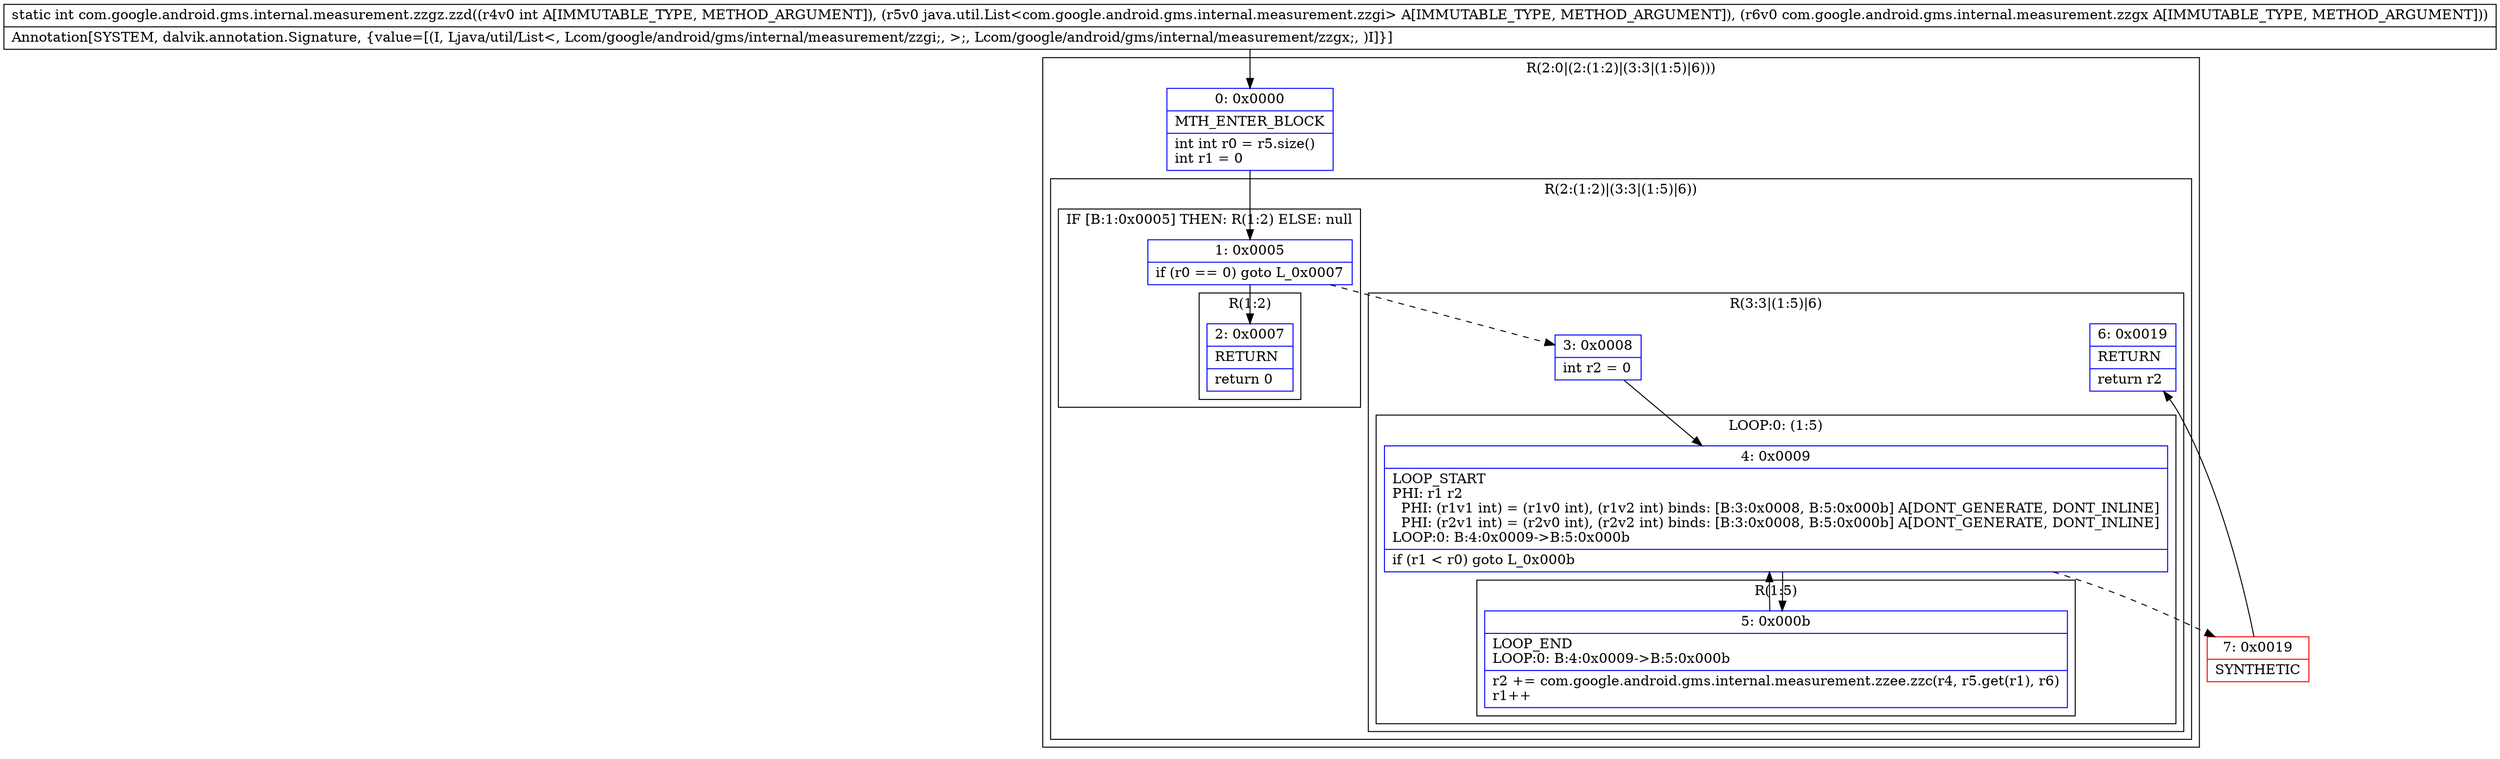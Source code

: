 digraph "CFG forcom.google.android.gms.internal.measurement.zzgz.zzd(ILjava\/util\/List;Lcom\/google\/android\/gms\/internal\/measurement\/zzgx;)I" {
subgraph cluster_Region_1550208198 {
label = "R(2:0|(2:(1:2)|(3:3|(1:5)|6)))";
node [shape=record,color=blue];
Node_0 [shape=record,label="{0\:\ 0x0000|MTH_ENTER_BLOCK\l|int int r0 = r5.size()\lint r1 = 0\l}"];
subgraph cluster_Region_1865930777 {
label = "R(2:(1:2)|(3:3|(1:5)|6))";
node [shape=record,color=blue];
subgraph cluster_IfRegion_1649573094 {
label = "IF [B:1:0x0005] THEN: R(1:2) ELSE: null";
node [shape=record,color=blue];
Node_1 [shape=record,label="{1\:\ 0x0005|if (r0 == 0) goto L_0x0007\l}"];
subgraph cluster_Region_2066860707 {
label = "R(1:2)";
node [shape=record,color=blue];
Node_2 [shape=record,label="{2\:\ 0x0007|RETURN\l|return 0\l}"];
}
}
subgraph cluster_Region_1843362852 {
label = "R(3:3|(1:5)|6)";
node [shape=record,color=blue];
Node_3 [shape=record,label="{3\:\ 0x0008|int r2 = 0\l}"];
subgraph cluster_LoopRegion_1672743941 {
label = "LOOP:0: (1:5)";
node [shape=record,color=blue];
Node_4 [shape=record,label="{4\:\ 0x0009|LOOP_START\lPHI: r1 r2 \l  PHI: (r1v1 int) = (r1v0 int), (r1v2 int) binds: [B:3:0x0008, B:5:0x000b] A[DONT_GENERATE, DONT_INLINE]\l  PHI: (r2v1 int) = (r2v0 int), (r2v2 int) binds: [B:3:0x0008, B:5:0x000b] A[DONT_GENERATE, DONT_INLINE]\lLOOP:0: B:4:0x0009\-\>B:5:0x000b\l|if (r1 \< r0) goto L_0x000b\l}"];
subgraph cluster_Region_53547256 {
label = "R(1:5)";
node [shape=record,color=blue];
Node_5 [shape=record,label="{5\:\ 0x000b|LOOP_END\lLOOP:0: B:4:0x0009\-\>B:5:0x000b\l|r2 += com.google.android.gms.internal.measurement.zzee.zzc(r4, r5.get(r1), r6)\lr1++\l}"];
}
}
Node_6 [shape=record,label="{6\:\ 0x0019|RETURN\l|return r2\l}"];
}
}
}
Node_7 [shape=record,color=red,label="{7\:\ 0x0019|SYNTHETIC\l}"];
MethodNode[shape=record,label="{static int com.google.android.gms.internal.measurement.zzgz.zzd((r4v0 int A[IMMUTABLE_TYPE, METHOD_ARGUMENT]), (r5v0 java.util.List\<com.google.android.gms.internal.measurement.zzgi\> A[IMMUTABLE_TYPE, METHOD_ARGUMENT]), (r6v0 com.google.android.gms.internal.measurement.zzgx A[IMMUTABLE_TYPE, METHOD_ARGUMENT]))  | Annotation[SYSTEM, dalvik.annotation.Signature, \{value=[(I, Ljava\/util\/List\<, Lcom\/google\/android\/gms\/internal\/measurement\/zzgi;, \>;, Lcom\/google\/android\/gms\/internal\/measurement\/zzgx;, )I]\}]\l}"];
MethodNode -> Node_0;
Node_0 -> Node_1;
Node_1 -> Node_2;
Node_1 -> Node_3[style=dashed];
Node_3 -> Node_4;
Node_4 -> Node_5;
Node_4 -> Node_7[style=dashed];
Node_5 -> Node_4;
Node_7 -> Node_6;
}

